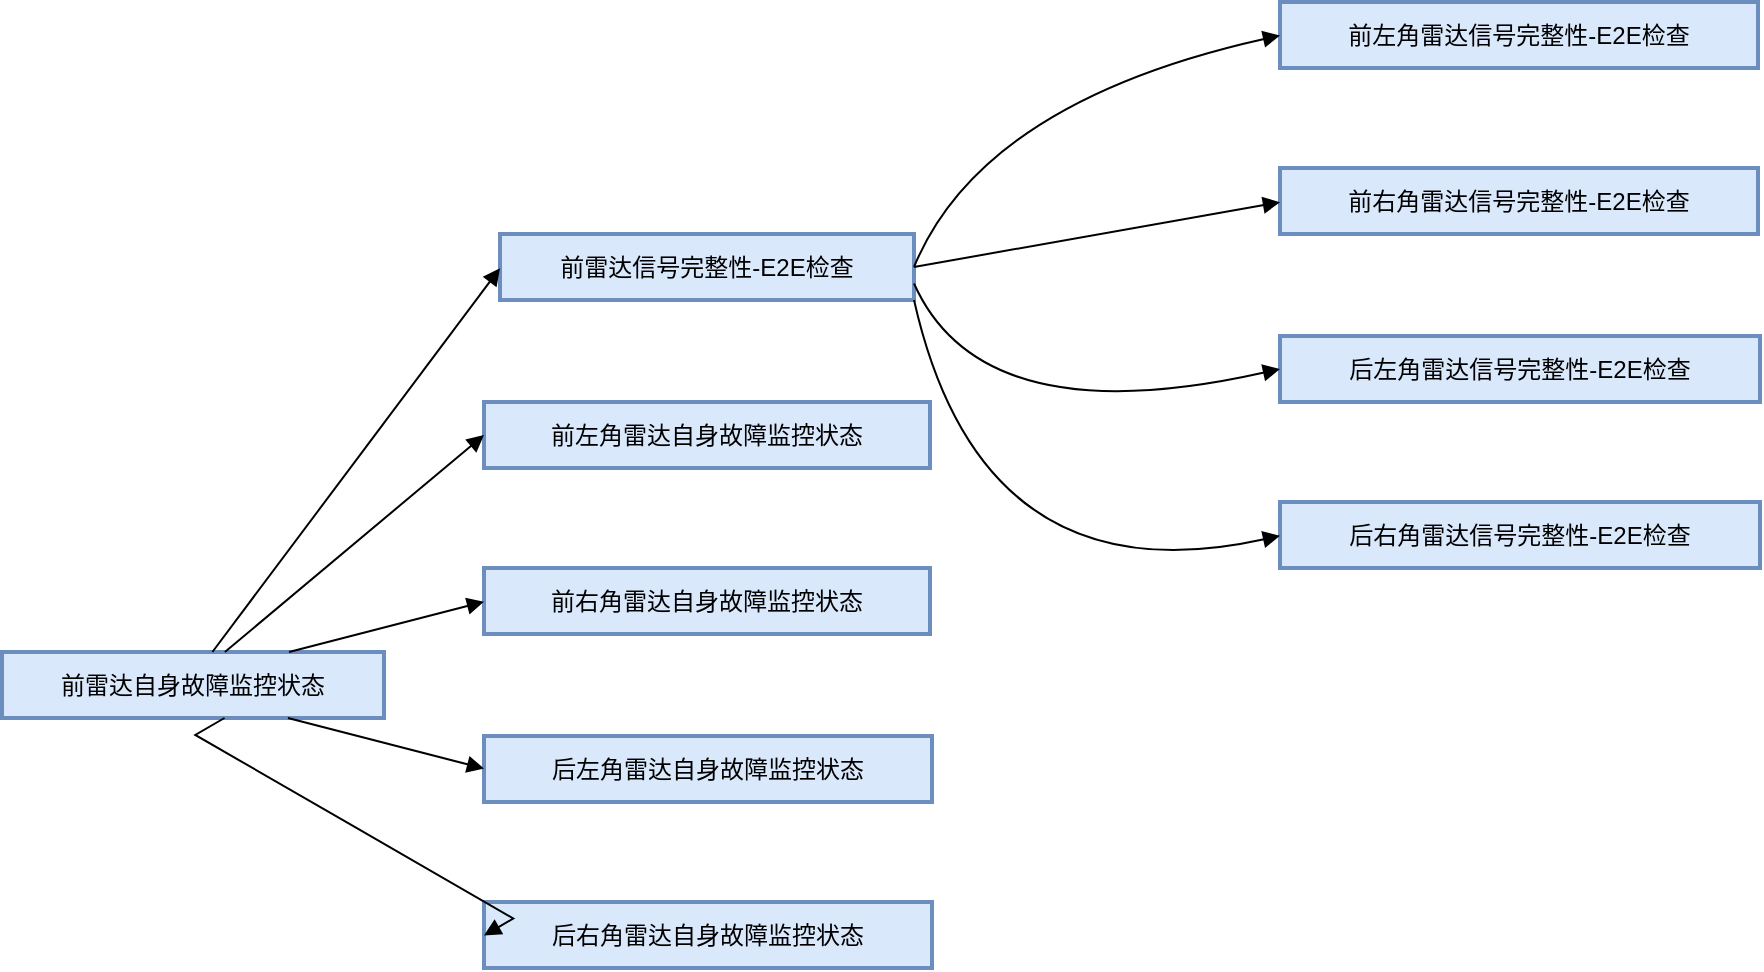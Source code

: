 <mxfile version="21.6.6" type="github">
  <diagram name="第 1 页" id="nA6e5Lx56KR45NuwyuHw">
    <mxGraphModel dx="2213" dy="2371" grid="1" gridSize="10" guides="1" tooltips="1" connect="1" arrows="1" fold="1" page="1" pageScale="1" pageWidth="827" pageHeight="1169" math="0" shadow="0">
      <root>
        <mxCell id="0" />
        <mxCell id="1" parent="0" />
        <mxCell id="OaZ8Fp8TlD0SPtp78fOP-11" value="前雷达自身故障监控状态" style="whiteSpace=wrap;strokeWidth=2;fillColor=#dae8fc;strokeColor=#6c8ebf;" parent="1" vertex="1">
          <mxGeometry x="20" y="312" width="191" height="33" as="geometry" />
        </mxCell>
        <mxCell id="OaZ8Fp8TlD0SPtp78fOP-12" value="前雷达信号完整性-E2E检查" style="whiteSpace=wrap;strokeWidth=2;fillColor=#dae8fc;strokeColor=#6c8ebf;" parent="1" vertex="1">
          <mxGeometry x="269" y="103" width="207" height="33" as="geometry" />
        </mxCell>
        <mxCell id="OaZ8Fp8TlD0SPtp78fOP-13" value="前左角雷达自身故障监控状态" style="whiteSpace=wrap;strokeWidth=2;fillColor=#dae8fc;strokeColor=#6c8ebf;" parent="1" vertex="1">
          <mxGeometry x="261" y="187" width="223" height="33" as="geometry" />
        </mxCell>
        <mxCell id="OaZ8Fp8TlD0SPtp78fOP-14" value="前左角雷达信号完整性-E2E检查" style="whiteSpace=wrap;strokeWidth=2;fillColor=#dae8fc;strokeColor=#6c8ebf;" parent="1" vertex="1">
          <mxGeometry x="659" y="-13" width="239" height="33" as="geometry" />
        </mxCell>
        <mxCell id="OaZ8Fp8TlD0SPtp78fOP-15" value="前右角雷达自身故障监控状态" style="whiteSpace=wrap;strokeWidth=2;fillColor=#dae8fc;strokeColor=#6c8ebf;" parent="1" vertex="1">
          <mxGeometry x="261" y="270" width="223" height="33" as="geometry" />
        </mxCell>
        <mxCell id="OaZ8Fp8TlD0SPtp78fOP-16" value="前右角雷达信号完整性-E2E检查" style="whiteSpace=wrap;strokeWidth=2;fillColor=#dae8fc;strokeColor=#6c8ebf;" parent="1" vertex="1">
          <mxGeometry x="659" y="70" width="239" height="33" as="geometry" />
        </mxCell>
        <mxCell id="OaZ8Fp8TlD0SPtp78fOP-17" value="后左角雷达自身故障监控状态" style="whiteSpace=wrap;strokeWidth=2;fillColor=#dae8fc;strokeColor=#6c8ebf;" parent="1" vertex="1">
          <mxGeometry x="261" y="354" width="224" height="33" as="geometry" />
        </mxCell>
        <mxCell id="OaZ8Fp8TlD0SPtp78fOP-18" value="后左角雷达信号完整性-E2E检查" style="whiteSpace=wrap;strokeWidth=2;fillColor=#dae8fc;strokeColor=#6c8ebf;" parent="1" vertex="1">
          <mxGeometry x="659" y="154" width="240" height="33" as="geometry" />
        </mxCell>
        <mxCell id="OaZ8Fp8TlD0SPtp78fOP-19" value="后右角雷达自身故障监控状态" style="whiteSpace=wrap;strokeWidth=2;fillColor=#dae8fc;strokeColor=#6c8ebf;" parent="1" vertex="1">
          <mxGeometry x="261" y="437" width="224" height="33" as="geometry" />
        </mxCell>
        <mxCell id="OaZ8Fp8TlD0SPtp78fOP-20" value="后右角雷达信号完整性-E2E检查" style="whiteSpace=wrap;strokeWidth=2;fillColor=#dae8fc;strokeColor=#6c8ebf;" parent="1" vertex="1">
          <mxGeometry x="659" y="237" width="240" height="33" as="geometry" />
        </mxCell>
        <mxCell id="OaZ8Fp8TlD0SPtp78fOP-21" value="" style="startArrow=none;endArrow=block;exitX=0.551;exitY=-0.003;entryX=0.001;entryY=0.518;rounded=0;" parent="1" source="OaZ8Fp8TlD0SPtp78fOP-11" target="OaZ8Fp8TlD0SPtp78fOP-12" edge="1">
          <mxGeometry relative="1" as="geometry" />
        </mxCell>
        <mxCell id="OaZ8Fp8TlD0SPtp78fOP-22" value="" style="startArrow=none;endArrow=block;exitX=0.584;exitY=-0.003;entryX=0.002;entryY=0.5;rounded=0;" parent="1" source="OaZ8Fp8TlD0SPtp78fOP-11" target="OaZ8Fp8TlD0SPtp78fOP-13" edge="1">
          <mxGeometry relative="1" as="geometry" />
        </mxCell>
        <mxCell id="OaZ8Fp8TlD0SPtp78fOP-23" value="" style="curved=1;startArrow=none;endArrow=block;exitX=1;exitY=0.5;entryX=0.001;entryY=0.506;rounded=0;exitDx=0;exitDy=0;" parent="1" source="OaZ8Fp8TlD0SPtp78fOP-12" target="OaZ8Fp8TlD0SPtp78fOP-14" edge="1">
          <mxGeometry relative="1" as="geometry">
            <Array as="points">
              <mxPoint x="510" y="37" />
            </Array>
          </mxGeometry>
        </mxCell>
        <mxCell id="OaZ8Fp8TlD0SPtp78fOP-24" value="" style="startArrow=none;endArrow=block;exitX=0.753;exitY=-0.003;entryX=0.002;entryY=0.512;rounded=0;" parent="1" source="OaZ8Fp8TlD0SPtp78fOP-11" target="OaZ8Fp8TlD0SPtp78fOP-15" edge="1">
          <mxGeometry relative="1" as="geometry" />
        </mxCell>
        <mxCell id="OaZ8Fp8TlD0SPtp78fOP-25" value="" style="curved=1;startArrow=none;endArrow=block;exitX=1;exitY=0.5;entryX=0.001;entryY=0.518;rounded=0;exitDx=0;exitDy=0;" parent="1" source="OaZ8Fp8TlD0SPtp78fOP-12" target="OaZ8Fp8TlD0SPtp78fOP-16" edge="1">
          <mxGeometry relative="1" as="geometry">
            <Array as="points" />
            <mxPoint x="600" y="87.097" as="sourcePoint" />
          </mxGeometry>
        </mxCell>
        <mxCell id="OaZ8Fp8TlD0SPtp78fOP-26" value="" style="startArrow=none;endArrow=block;exitX=0.753;exitY=1.009;entryX=0;entryY=0.494;rounded=0;" parent="1" source="OaZ8Fp8TlD0SPtp78fOP-11" target="OaZ8Fp8TlD0SPtp78fOP-17" edge="1">
          <mxGeometry relative="1" as="geometry" />
        </mxCell>
        <mxCell id="OaZ8Fp8TlD0SPtp78fOP-27" value="" style="curved=1;startArrow=none;endArrow=block;exitX=1;exitY=0.75;entryX=-0.001;entryY=0.5;rounded=0;exitDx=0;exitDy=0;" parent="1" source="OaZ8Fp8TlD0SPtp78fOP-12" target="OaZ8Fp8TlD0SPtp78fOP-18" edge="1">
          <mxGeometry relative="1" as="geometry">
            <Array as="points">
              <mxPoint x="510" y="204" />
            </Array>
          </mxGeometry>
        </mxCell>
        <mxCell id="OaZ8Fp8TlD0SPtp78fOP-28" value="" style="startArrow=none;endArrow=block;exitX=0.584;exitY=1.009;entryX=0;entryY=0.506;rounded=0;edgeStyle=isometricEdgeStyle;" parent="1" source="OaZ8Fp8TlD0SPtp78fOP-11" target="OaZ8Fp8TlD0SPtp78fOP-19" edge="1">
          <mxGeometry relative="1" as="geometry" />
        </mxCell>
        <mxCell id="OaZ8Fp8TlD0SPtp78fOP-29" value="" style="curved=1;startArrow=none;endArrow=block;exitX=1;exitY=1;entryX=-0.001;entryY=0.512;rounded=0;exitDx=0;exitDy=0;" parent="1" source="OaZ8Fp8TlD0SPtp78fOP-12" target="OaZ8Fp8TlD0SPtp78fOP-20" edge="1">
          <mxGeometry relative="1" as="geometry">
            <Array as="points">
              <mxPoint x="510" y="287" />
            </Array>
          </mxGeometry>
        </mxCell>
      </root>
    </mxGraphModel>
  </diagram>
</mxfile>
